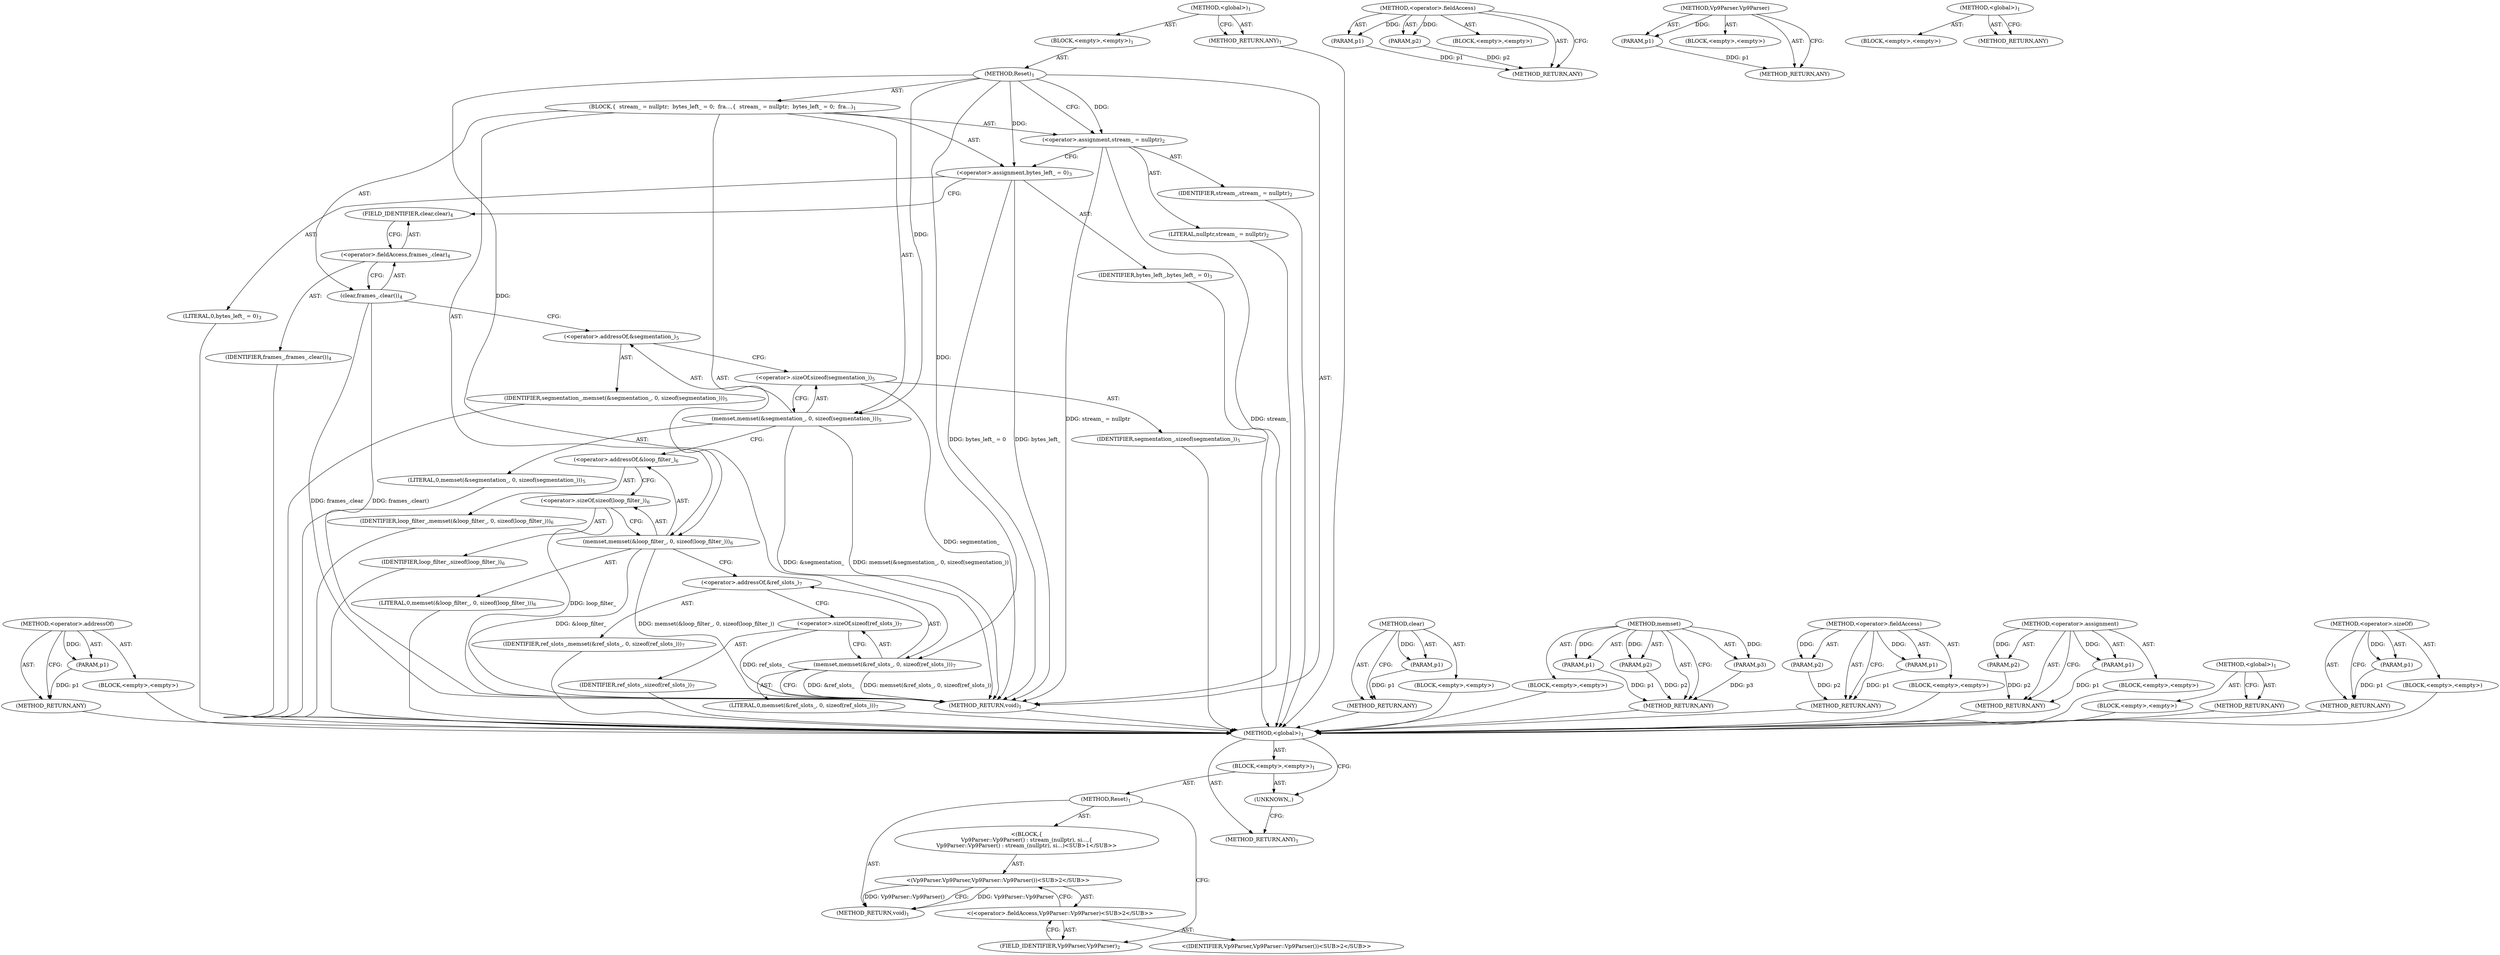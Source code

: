 digraph "&lt;global&gt;" {
vulnerable_83 [label=<(METHOD,&lt;operator&gt;.addressOf)>];
vulnerable_84 [label=<(PARAM,p1)>];
vulnerable_85 [label=<(BLOCK,&lt;empty&gt;,&lt;empty&gt;)>];
vulnerable_86 [label=<(METHOD_RETURN,ANY)>];
vulnerable_6 [label=<(METHOD,&lt;global&gt;)<SUB>1</SUB>>];
vulnerable_7 [label=<(BLOCK,&lt;empty&gt;,&lt;empty&gt;)<SUB>1</SUB>>];
vulnerable_8 [label=<(METHOD,Reset)<SUB>1</SUB>>];
vulnerable_9 [label=<(BLOCK,{
  stream_ = nullptr;
  bytes_left_ = 0;
  fra...,{
  stream_ = nullptr;
  bytes_left_ = 0;
  fra...)<SUB>1</SUB>>];
vulnerable_10 [label=<(&lt;operator&gt;.assignment,stream_ = nullptr)<SUB>2</SUB>>];
vulnerable_11 [label=<(IDENTIFIER,stream_,stream_ = nullptr)<SUB>2</SUB>>];
vulnerable_12 [label=<(LITERAL,nullptr,stream_ = nullptr)<SUB>2</SUB>>];
vulnerable_13 [label=<(&lt;operator&gt;.assignment,bytes_left_ = 0)<SUB>3</SUB>>];
vulnerable_14 [label=<(IDENTIFIER,bytes_left_,bytes_left_ = 0)<SUB>3</SUB>>];
vulnerable_15 [label=<(LITERAL,0,bytes_left_ = 0)<SUB>3</SUB>>];
vulnerable_16 [label=<(clear,frames_.clear())<SUB>4</SUB>>];
vulnerable_17 [label=<(&lt;operator&gt;.fieldAccess,frames_.clear)<SUB>4</SUB>>];
vulnerable_18 [label=<(IDENTIFIER,frames_,frames_.clear())<SUB>4</SUB>>];
vulnerable_19 [label=<(FIELD_IDENTIFIER,clear,clear)<SUB>4</SUB>>];
vulnerable_20 [label=<(memset,memset(&amp;segmentation_, 0, sizeof(segmentation_)))<SUB>5</SUB>>];
vulnerable_21 [label=<(&lt;operator&gt;.addressOf,&amp;segmentation_)<SUB>5</SUB>>];
vulnerable_22 [label=<(IDENTIFIER,segmentation_,memset(&amp;segmentation_, 0, sizeof(segmentation_)))<SUB>5</SUB>>];
vulnerable_23 [label=<(LITERAL,0,memset(&amp;segmentation_, 0, sizeof(segmentation_)))<SUB>5</SUB>>];
vulnerable_24 [label=<(&lt;operator&gt;.sizeOf,sizeof(segmentation_))<SUB>5</SUB>>];
vulnerable_25 [label=<(IDENTIFIER,segmentation_,sizeof(segmentation_))<SUB>5</SUB>>];
vulnerable_26 [label=<(memset,memset(&amp;loop_filter_, 0, sizeof(loop_filter_)))<SUB>6</SUB>>];
vulnerable_27 [label=<(&lt;operator&gt;.addressOf,&amp;loop_filter_)<SUB>6</SUB>>];
vulnerable_28 [label=<(IDENTIFIER,loop_filter_,memset(&amp;loop_filter_, 0, sizeof(loop_filter_)))<SUB>6</SUB>>];
vulnerable_29 [label=<(LITERAL,0,memset(&amp;loop_filter_, 0, sizeof(loop_filter_)))<SUB>6</SUB>>];
vulnerable_30 [label=<(&lt;operator&gt;.sizeOf,sizeof(loop_filter_))<SUB>6</SUB>>];
vulnerable_31 [label=<(IDENTIFIER,loop_filter_,sizeof(loop_filter_))<SUB>6</SUB>>];
vulnerable_32 [label=<(memset,memset(&amp;ref_slots_, 0, sizeof(ref_slots_)))<SUB>7</SUB>>];
vulnerable_33 [label=<(&lt;operator&gt;.addressOf,&amp;ref_slots_)<SUB>7</SUB>>];
vulnerable_34 [label=<(IDENTIFIER,ref_slots_,memset(&amp;ref_slots_, 0, sizeof(ref_slots_)))<SUB>7</SUB>>];
vulnerable_35 [label=<(LITERAL,0,memset(&amp;ref_slots_, 0, sizeof(ref_slots_)))<SUB>7</SUB>>];
vulnerable_36 [label=<(&lt;operator&gt;.sizeOf,sizeof(ref_slots_))<SUB>7</SUB>>];
vulnerable_37 [label=<(IDENTIFIER,ref_slots_,sizeof(ref_slots_))<SUB>7</SUB>>];
vulnerable_38 [label=<(METHOD_RETURN,void)<SUB>1</SUB>>];
vulnerable_40 [label=<(METHOD_RETURN,ANY)<SUB>1</SUB>>];
vulnerable_68 [label=<(METHOD,clear)>];
vulnerable_69 [label=<(PARAM,p1)>];
vulnerable_70 [label=<(BLOCK,&lt;empty&gt;,&lt;empty&gt;)>];
vulnerable_71 [label=<(METHOD_RETURN,ANY)>];
vulnerable_77 [label=<(METHOD,memset)>];
vulnerable_78 [label=<(PARAM,p1)>];
vulnerable_79 [label=<(PARAM,p2)>];
vulnerable_80 [label=<(PARAM,p3)>];
vulnerable_81 [label=<(BLOCK,&lt;empty&gt;,&lt;empty&gt;)>];
vulnerable_82 [label=<(METHOD_RETURN,ANY)>];
vulnerable_72 [label=<(METHOD,&lt;operator&gt;.fieldAccess)>];
vulnerable_73 [label=<(PARAM,p1)>];
vulnerable_74 [label=<(PARAM,p2)>];
vulnerable_75 [label=<(BLOCK,&lt;empty&gt;,&lt;empty&gt;)>];
vulnerable_76 [label=<(METHOD_RETURN,ANY)>];
vulnerable_63 [label=<(METHOD,&lt;operator&gt;.assignment)>];
vulnerable_64 [label=<(PARAM,p1)>];
vulnerable_65 [label=<(PARAM,p2)>];
vulnerable_66 [label=<(BLOCK,&lt;empty&gt;,&lt;empty&gt;)>];
vulnerable_67 [label=<(METHOD_RETURN,ANY)>];
vulnerable_57 [label=<(METHOD,&lt;global&gt;)<SUB>1</SUB>>];
vulnerable_58 [label=<(BLOCK,&lt;empty&gt;,&lt;empty&gt;)>];
vulnerable_59 [label=<(METHOD_RETURN,ANY)>];
vulnerable_87 [label=<(METHOD,&lt;operator&gt;.sizeOf)>];
vulnerable_88 [label=<(PARAM,p1)>];
vulnerable_89 [label=<(BLOCK,&lt;empty&gt;,&lt;empty&gt;)>];
vulnerable_90 [label=<(METHOD_RETURN,ANY)>];
fixed_6 [label=<(METHOD,&lt;global&gt;)<SUB>1</SUB>>];
fixed_7 [label=<(BLOCK,&lt;empty&gt;,&lt;empty&gt;)<SUB>1</SUB>>];
fixed_8 [label=<(METHOD,Reset)<SUB>1</SUB>>];
fixed_9 [label="<(BLOCK,{
Vp9Parser::Vp9Parser() : stream_(nullptr), si...,{
Vp9Parser::Vp9Parser() : stream_(nullptr), si...)<SUB>1</SUB>>"];
fixed_10 [label="<(Vp9Parser.Vp9Parser,Vp9Parser::Vp9Parser())<SUB>2</SUB>>"];
fixed_11 [label="<(&lt;operator&gt;.fieldAccess,Vp9Parser::Vp9Parser)<SUB>2</SUB>>"];
fixed_12 [label="<(IDENTIFIER,Vp9Parser,Vp9Parser::Vp9Parser())<SUB>2</SUB>>"];
fixed_13 [label=<(FIELD_IDENTIFIER,Vp9Parser,Vp9Parser)<SUB>2</SUB>>];
fixed_14 [label=<(METHOD_RETURN,void)<SUB>1</SUB>>];
fixed_16 [label=<(UNKNOWN,,)>];
fixed_17 [label=<(METHOD_RETURN,ANY)<SUB>1</SUB>>];
fixed_34 [label=<(METHOD,&lt;operator&gt;.fieldAccess)>];
fixed_35 [label=<(PARAM,p1)>];
fixed_36 [label=<(PARAM,p2)>];
fixed_37 [label=<(BLOCK,&lt;empty&gt;,&lt;empty&gt;)>];
fixed_38 [label=<(METHOD_RETURN,ANY)>];
fixed_30 [label=<(METHOD,Vp9Parser.Vp9Parser)>];
fixed_31 [label=<(PARAM,p1)>];
fixed_32 [label=<(BLOCK,&lt;empty&gt;,&lt;empty&gt;)>];
fixed_33 [label=<(METHOD_RETURN,ANY)>];
fixed_24 [label=<(METHOD,&lt;global&gt;)<SUB>1</SUB>>];
fixed_25 [label=<(BLOCK,&lt;empty&gt;,&lt;empty&gt;)>];
fixed_26 [label=<(METHOD_RETURN,ANY)>];
vulnerable_83 -> vulnerable_84  [key=0, label="AST: "];
vulnerable_83 -> vulnerable_84  [key=1, label="DDG: "];
vulnerable_83 -> vulnerable_85  [key=0, label="AST: "];
vulnerable_83 -> vulnerable_86  [key=0, label="AST: "];
vulnerable_83 -> vulnerable_86  [key=1, label="CFG: "];
vulnerable_84 -> vulnerable_86  [key=0, label="DDG: p1"];
vulnerable_85 -> fixed_6  [key=0];
vulnerable_86 -> fixed_6  [key=0];
vulnerable_6 -> vulnerable_7  [key=0, label="AST: "];
vulnerable_6 -> vulnerable_40  [key=0, label="AST: "];
vulnerable_6 -> vulnerable_40  [key=1, label="CFG: "];
vulnerable_7 -> vulnerable_8  [key=0, label="AST: "];
vulnerable_8 -> vulnerable_9  [key=0, label="AST: "];
vulnerable_8 -> vulnerable_38  [key=0, label="AST: "];
vulnerable_8 -> vulnerable_10  [key=0, label="CFG: "];
vulnerable_8 -> vulnerable_10  [key=1, label="DDG: "];
vulnerable_8 -> vulnerable_13  [key=0, label="DDG: "];
vulnerable_8 -> vulnerable_20  [key=0, label="DDG: "];
vulnerable_8 -> vulnerable_26  [key=0, label="DDG: "];
vulnerable_8 -> vulnerable_32  [key=0, label="DDG: "];
vulnerable_9 -> vulnerable_10  [key=0, label="AST: "];
vulnerable_9 -> vulnerable_13  [key=0, label="AST: "];
vulnerable_9 -> vulnerable_16  [key=0, label="AST: "];
vulnerable_9 -> vulnerable_20  [key=0, label="AST: "];
vulnerable_9 -> vulnerable_26  [key=0, label="AST: "];
vulnerable_9 -> vulnerable_32  [key=0, label="AST: "];
vulnerable_10 -> vulnerable_11  [key=0, label="AST: "];
vulnerable_10 -> vulnerable_12  [key=0, label="AST: "];
vulnerable_10 -> vulnerable_13  [key=0, label="CFG: "];
vulnerable_10 -> vulnerable_38  [key=0, label="DDG: stream_ = nullptr"];
vulnerable_10 -> vulnerable_38  [key=1, label="DDG: stream_"];
vulnerable_11 -> fixed_6  [key=0];
vulnerable_12 -> fixed_6  [key=0];
vulnerable_13 -> vulnerable_14  [key=0, label="AST: "];
vulnerable_13 -> vulnerable_15  [key=0, label="AST: "];
vulnerable_13 -> vulnerable_19  [key=0, label="CFG: "];
vulnerable_13 -> vulnerable_38  [key=0, label="DDG: bytes_left_ = 0"];
vulnerable_13 -> vulnerable_38  [key=1, label="DDG: bytes_left_"];
vulnerable_14 -> fixed_6  [key=0];
vulnerable_15 -> fixed_6  [key=0];
vulnerable_16 -> vulnerable_17  [key=0, label="AST: "];
vulnerable_16 -> vulnerable_21  [key=0, label="CFG: "];
vulnerable_16 -> vulnerable_38  [key=0, label="DDG: frames_.clear"];
vulnerable_16 -> vulnerable_38  [key=1, label="DDG: frames_.clear()"];
vulnerable_17 -> vulnerable_18  [key=0, label="AST: "];
vulnerable_17 -> vulnerable_19  [key=0, label="AST: "];
vulnerable_17 -> vulnerable_16  [key=0, label="CFG: "];
vulnerable_18 -> fixed_6  [key=0];
vulnerable_19 -> vulnerable_17  [key=0, label="CFG: "];
vulnerable_20 -> vulnerable_21  [key=0, label="AST: "];
vulnerable_20 -> vulnerable_23  [key=0, label="AST: "];
vulnerable_20 -> vulnerable_24  [key=0, label="AST: "];
vulnerable_20 -> vulnerable_27  [key=0, label="CFG: "];
vulnerable_20 -> vulnerable_38  [key=0, label="DDG: &amp;segmentation_"];
vulnerable_20 -> vulnerable_38  [key=1, label="DDG: memset(&amp;segmentation_, 0, sizeof(segmentation_))"];
vulnerable_21 -> vulnerable_22  [key=0, label="AST: "];
vulnerable_21 -> vulnerable_24  [key=0, label="CFG: "];
vulnerable_22 -> fixed_6  [key=0];
vulnerable_23 -> fixed_6  [key=0];
vulnerable_24 -> vulnerable_25  [key=0, label="AST: "];
vulnerable_24 -> vulnerable_20  [key=0, label="CFG: "];
vulnerable_24 -> vulnerable_38  [key=0, label="DDG: segmentation_"];
vulnerable_25 -> fixed_6  [key=0];
vulnerable_26 -> vulnerable_27  [key=0, label="AST: "];
vulnerable_26 -> vulnerable_29  [key=0, label="AST: "];
vulnerable_26 -> vulnerable_30  [key=0, label="AST: "];
vulnerable_26 -> vulnerable_33  [key=0, label="CFG: "];
vulnerable_26 -> vulnerable_38  [key=0, label="DDG: &amp;loop_filter_"];
vulnerable_26 -> vulnerable_38  [key=1, label="DDG: memset(&amp;loop_filter_, 0, sizeof(loop_filter_))"];
vulnerable_27 -> vulnerable_28  [key=0, label="AST: "];
vulnerable_27 -> vulnerable_30  [key=0, label="CFG: "];
vulnerable_28 -> fixed_6  [key=0];
vulnerable_29 -> fixed_6  [key=0];
vulnerable_30 -> vulnerable_31  [key=0, label="AST: "];
vulnerable_30 -> vulnerable_26  [key=0, label="CFG: "];
vulnerable_30 -> vulnerable_38  [key=0, label="DDG: loop_filter_"];
vulnerable_31 -> fixed_6  [key=0];
vulnerable_32 -> vulnerable_33  [key=0, label="AST: "];
vulnerable_32 -> vulnerable_35  [key=0, label="AST: "];
vulnerable_32 -> vulnerable_36  [key=0, label="AST: "];
vulnerable_32 -> vulnerable_38  [key=0, label="CFG: "];
vulnerable_32 -> vulnerable_38  [key=1, label="DDG: &amp;ref_slots_"];
vulnerable_32 -> vulnerable_38  [key=2, label="DDG: memset(&amp;ref_slots_, 0, sizeof(ref_slots_))"];
vulnerable_33 -> vulnerable_34  [key=0, label="AST: "];
vulnerable_33 -> vulnerable_36  [key=0, label="CFG: "];
vulnerable_34 -> fixed_6  [key=0];
vulnerable_35 -> fixed_6  [key=0];
vulnerable_36 -> vulnerable_37  [key=0, label="AST: "];
vulnerable_36 -> vulnerable_32  [key=0, label="CFG: "];
vulnerable_36 -> vulnerable_38  [key=0, label="DDG: ref_slots_"];
vulnerable_37 -> fixed_6  [key=0];
vulnerable_38 -> fixed_6  [key=0];
vulnerable_40 -> fixed_6  [key=0];
vulnerable_68 -> vulnerable_69  [key=0, label="AST: "];
vulnerable_68 -> vulnerable_69  [key=1, label="DDG: "];
vulnerable_68 -> vulnerable_70  [key=0, label="AST: "];
vulnerable_68 -> vulnerable_71  [key=0, label="AST: "];
vulnerable_68 -> vulnerable_71  [key=1, label="CFG: "];
vulnerable_69 -> vulnerable_71  [key=0, label="DDG: p1"];
vulnerable_70 -> fixed_6  [key=0];
vulnerable_71 -> fixed_6  [key=0];
vulnerable_77 -> vulnerable_78  [key=0, label="AST: "];
vulnerable_77 -> vulnerable_78  [key=1, label="DDG: "];
vulnerable_77 -> vulnerable_81  [key=0, label="AST: "];
vulnerable_77 -> vulnerable_79  [key=0, label="AST: "];
vulnerable_77 -> vulnerable_79  [key=1, label="DDG: "];
vulnerable_77 -> vulnerable_82  [key=0, label="AST: "];
vulnerable_77 -> vulnerable_82  [key=1, label="CFG: "];
vulnerable_77 -> vulnerable_80  [key=0, label="AST: "];
vulnerable_77 -> vulnerable_80  [key=1, label="DDG: "];
vulnerable_78 -> vulnerable_82  [key=0, label="DDG: p1"];
vulnerable_79 -> vulnerable_82  [key=0, label="DDG: p2"];
vulnerable_80 -> vulnerable_82  [key=0, label="DDG: p3"];
vulnerable_81 -> fixed_6  [key=0];
vulnerable_82 -> fixed_6  [key=0];
vulnerable_72 -> vulnerable_73  [key=0, label="AST: "];
vulnerable_72 -> vulnerable_73  [key=1, label="DDG: "];
vulnerable_72 -> vulnerable_75  [key=0, label="AST: "];
vulnerable_72 -> vulnerable_74  [key=0, label="AST: "];
vulnerable_72 -> vulnerable_74  [key=1, label="DDG: "];
vulnerable_72 -> vulnerable_76  [key=0, label="AST: "];
vulnerable_72 -> vulnerable_76  [key=1, label="CFG: "];
vulnerable_73 -> vulnerable_76  [key=0, label="DDG: p1"];
vulnerable_74 -> vulnerable_76  [key=0, label="DDG: p2"];
vulnerable_75 -> fixed_6  [key=0];
vulnerable_76 -> fixed_6  [key=0];
vulnerable_63 -> vulnerable_64  [key=0, label="AST: "];
vulnerable_63 -> vulnerable_64  [key=1, label="DDG: "];
vulnerable_63 -> vulnerable_66  [key=0, label="AST: "];
vulnerable_63 -> vulnerable_65  [key=0, label="AST: "];
vulnerable_63 -> vulnerable_65  [key=1, label="DDG: "];
vulnerable_63 -> vulnerable_67  [key=0, label="AST: "];
vulnerable_63 -> vulnerable_67  [key=1, label="CFG: "];
vulnerable_64 -> vulnerable_67  [key=0, label="DDG: p1"];
vulnerable_65 -> vulnerable_67  [key=0, label="DDG: p2"];
vulnerable_66 -> fixed_6  [key=0];
vulnerable_67 -> fixed_6  [key=0];
vulnerable_57 -> vulnerable_58  [key=0, label="AST: "];
vulnerable_57 -> vulnerable_59  [key=0, label="AST: "];
vulnerable_57 -> vulnerable_59  [key=1, label="CFG: "];
vulnerable_58 -> fixed_6  [key=0];
vulnerable_59 -> fixed_6  [key=0];
vulnerable_87 -> vulnerable_88  [key=0, label="AST: "];
vulnerable_87 -> vulnerable_88  [key=1, label="DDG: "];
vulnerable_87 -> vulnerable_89  [key=0, label="AST: "];
vulnerable_87 -> vulnerable_90  [key=0, label="AST: "];
vulnerable_87 -> vulnerable_90  [key=1, label="CFG: "];
vulnerable_88 -> vulnerable_90  [key=0, label="DDG: p1"];
vulnerable_89 -> fixed_6  [key=0];
vulnerable_90 -> fixed_6  [key=0];
fixed_6 -> fixed_7  [key=0, label="AST: "];
fixed_6 -> fixed_17  [key=0, label="AST: "];
fixed_6 -> fixed_16  [key=0, label="CFG: "];
fixed_7 -> fixed_8  [key=0, label="AST: "];
fixed_7 -> fixed_16  [key=0, label="AST: "];
fixed_8 -> fixed_9  [key=0, label="AST: "];
fixed_8 -> fixed_14  [key=0, label="AST: "];
fixed_8 -> fixed_13  [key=0, label="CFG: "];
fixed_9 -> fixed_10  [key=0, label="AST: "];
fixed_10 -> fixed_11  [key=0, label="AST: "];
fixed_10 -> fixed_14  [key=0, label="CFG: "];
fixed_10 -> fixed_14  [key=1, label="DDG: Vp9Parser::Vp9Parser"];
fixed_10 -> fixed_14  [key=2, label="DDG: Vp9Parser::Vp9Parser()"];
fixed_11 -> fixed_12  [key=0, label="AST: "];
fixed_11 -> fixed_13  [key=0, label="AST: "];
fixed_11 -> fixed_10  [key=0, label="CFG: "];
fixed_13 -> fixed_11  [key=0, label="CFG: "];
fixed_16 -> fixed_17  [key=0, label="CFG: "];
fixed_34 -> fixed_35  [key=0, label="AST: "];
fixed_34 -> fixed_35  [key=1, label="DDG: "];
fixed_34 -> fixed_37  [key=0, label="AST: "];
fixed_34 -> fixed_36  [key=0, label="AST: "];
fixed_34 -> fixed_36  [key=1, label="DDG: "];
fixed_34 -> fixed_38  [key=0, label="AST: "];
fixed_34 -> fixed_38  [key=1, label="CFG: "];
fixed_35 -> fixed_38  [key=0, label="DDG: p1"];
fixed_36 -> fixed_38  [key=0, label="DDG: p2"];
fixed_30 -> fixed_31  [key=0, label="AST: "];
fixed_30 -> fixed_31  [key=1, label="DDG: "];
fixed_30 -> fixed_32  [key=0, label="AST: "];
fixed_30 -> fixed_33  [key=0, label="AST: "];
fixed_30 -> fixed_33  [key=1, label="CFG: "];
fixed_31 -> fixed_33  [key=0, label="DDG: p1"];
fixed_24 -> fixed_25  [key=0, label="AST: "];
fixed_24 -> fixed_26  [key=0, label="AST: "];
fixed_24 -> fixed_26  [key=1, label="CFG: "];
}
